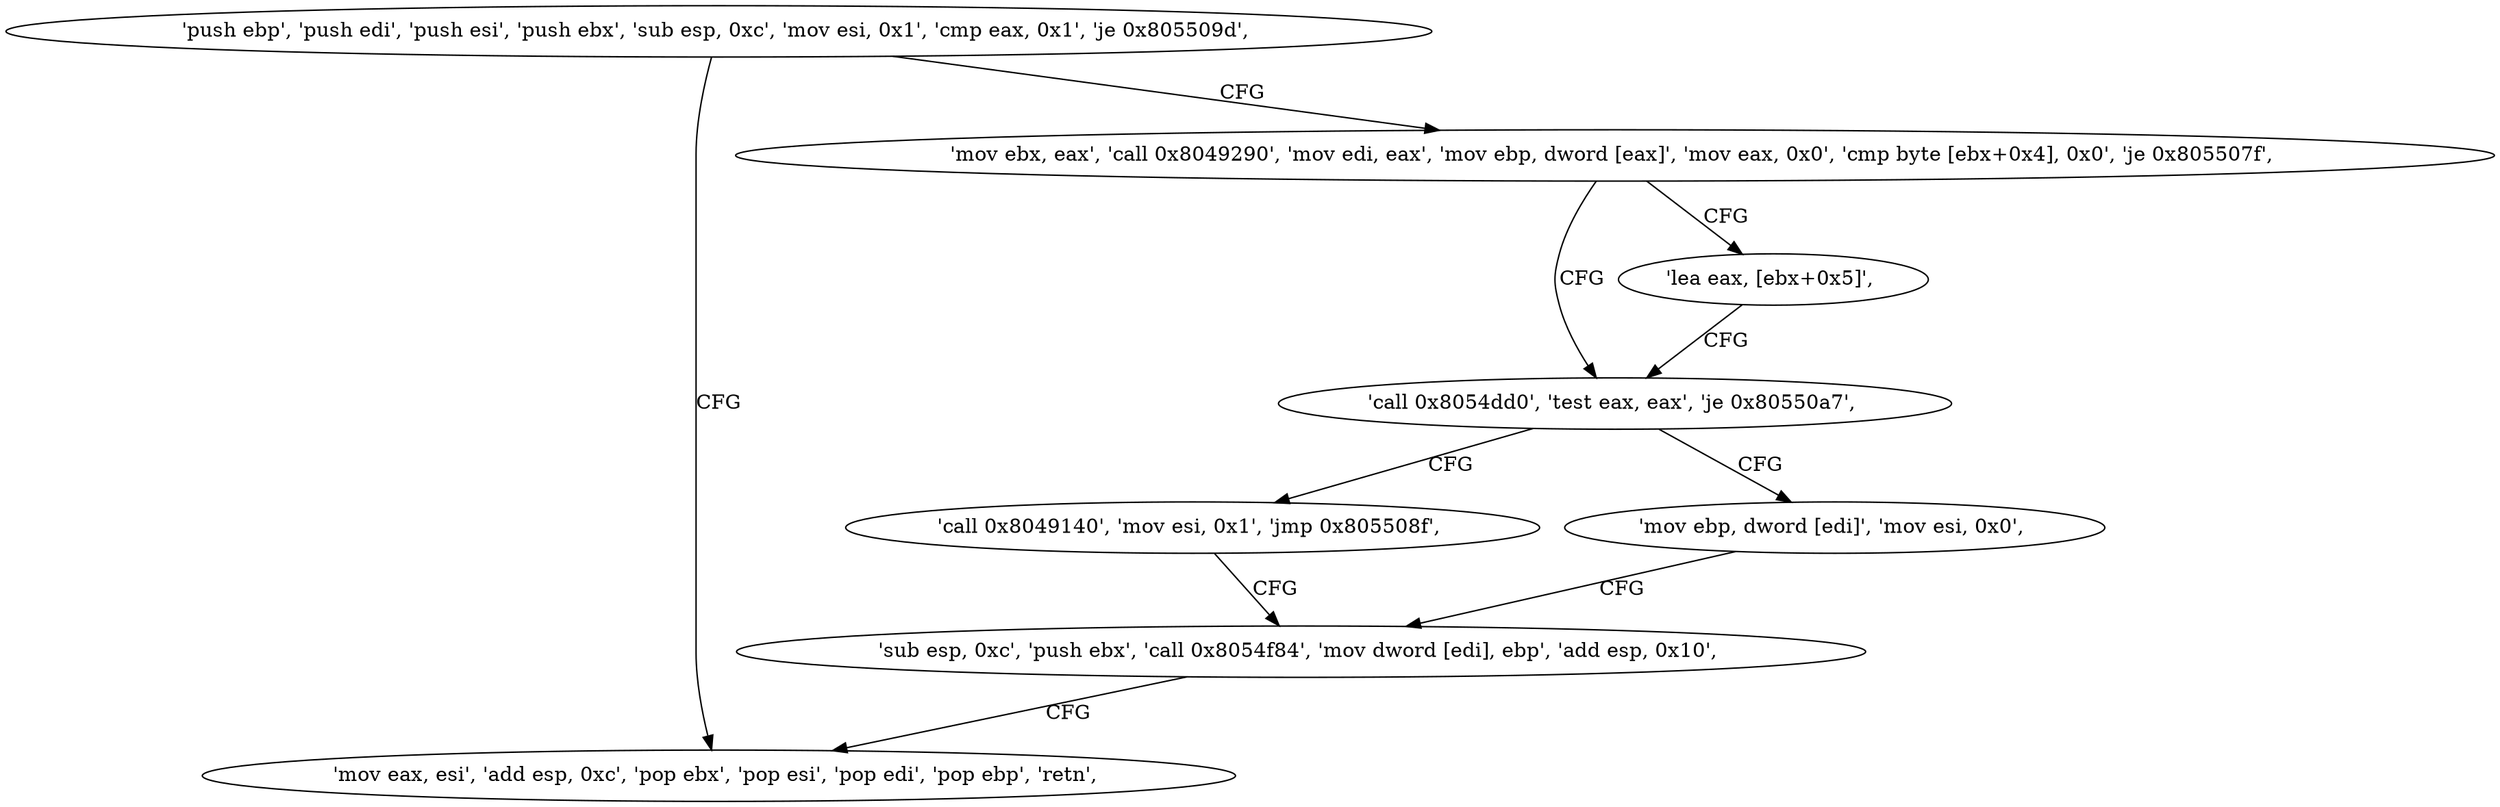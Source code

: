 digraph "func" {
"134565973" [label = "'push ebp', 'push edi', 'push esi', 'push ebx', 'sub esp, 0xc', 'mov esi, 0x1', 'cmp eax, 0x1', 'je 0x805509d', " ]
"134566045" [label = "'mov eax, esi', 'add esp, 0xc', 'pop ebx', 'pop esi', 'pop edi', 'pop ebp', 'retn', " ]
"134565990" [label = "'mov ebx, eax', 'call 0x8049290', 'mov edi, eax', 'mov ebp, dword [eax]', 'mov eax, 0x0', 'cmp byte [ebx+0x4], 0x0', 'je 0x805507f', " ]
"134566015" [label = "'call 0x8054dd0', 'test eax, eax', 'je 0x80550a7', " ]
"134566012" [label = "'lea eax, [ebx+0x5]', " ]
"134566055" [label = "'call 0x8049140', 'mov esi, 0x1', 'jmp 0x805508f', " ]
"134566024" [label = "'mov ebp, dword [edi]', 'mov esi, 0x0', " ]
"134566031" [label = "'sub esp, 0xc', 'push ebx', 'call 0x8054f84', 'mov dword [edi], ebp', 'add esp, 0x10', " ]
"134565973" -> "134566045" [ label = "CFG" ]
"134565973" -> "134565990" [ label = "CFG" ]
"134565990" -> "134566015" [ label = "CFG" ]
"134565990" -> "134566012" [ label = "CFG" ]
"134566015" -> "134566055" [ label = "CFG" ]
"134566015" -> "134566024" [ label = "CFG" ]
"134566012" -> "134566015" [ label = "CFG" ]
"134566055" -> "134566031" [ label = "CFG" ]
"134566024" -> "134566031" [ label = "CFG" ]
"134566031" -> "134566045" [ label = "CFG" ]
}
